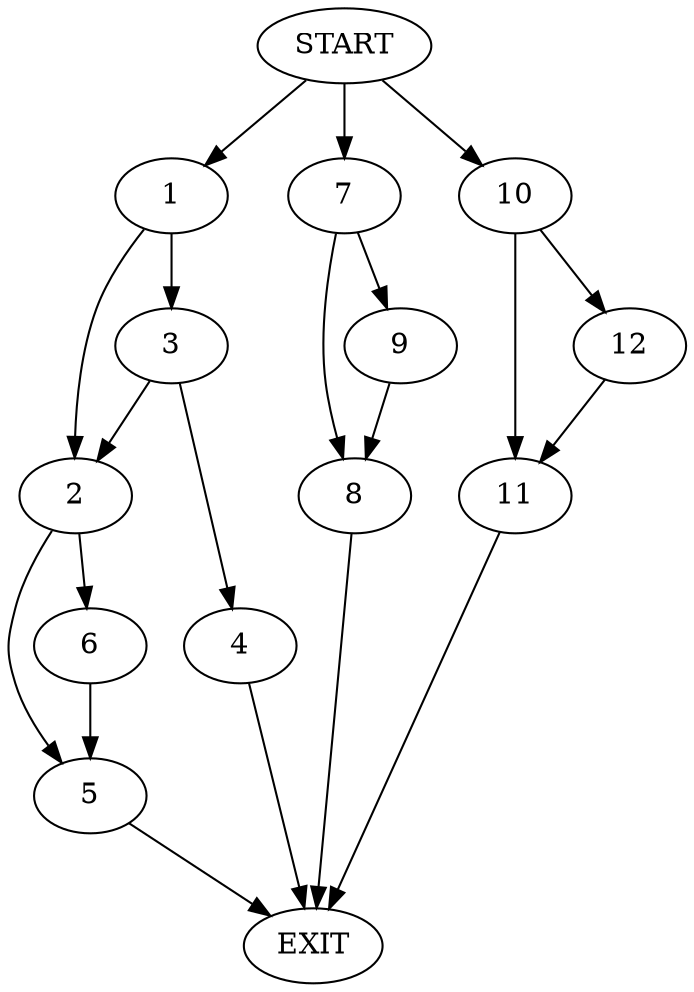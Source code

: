 digraph {
0 [label="START"]
13 [label="EXIT"]
0 -> 1
1 -> 2
1 -> 3
3 -> 2
3 -> 4
2 -> 5
2 -> 6
4 -> 13
6 -> 5
5 -> 13
0 -> 7
7 -> 8
7 -> 9
8 -> 13
9 -> 8
0 -> 10
10 -> 11
10 -> 12
11 -> 13
12 -> 11
}
